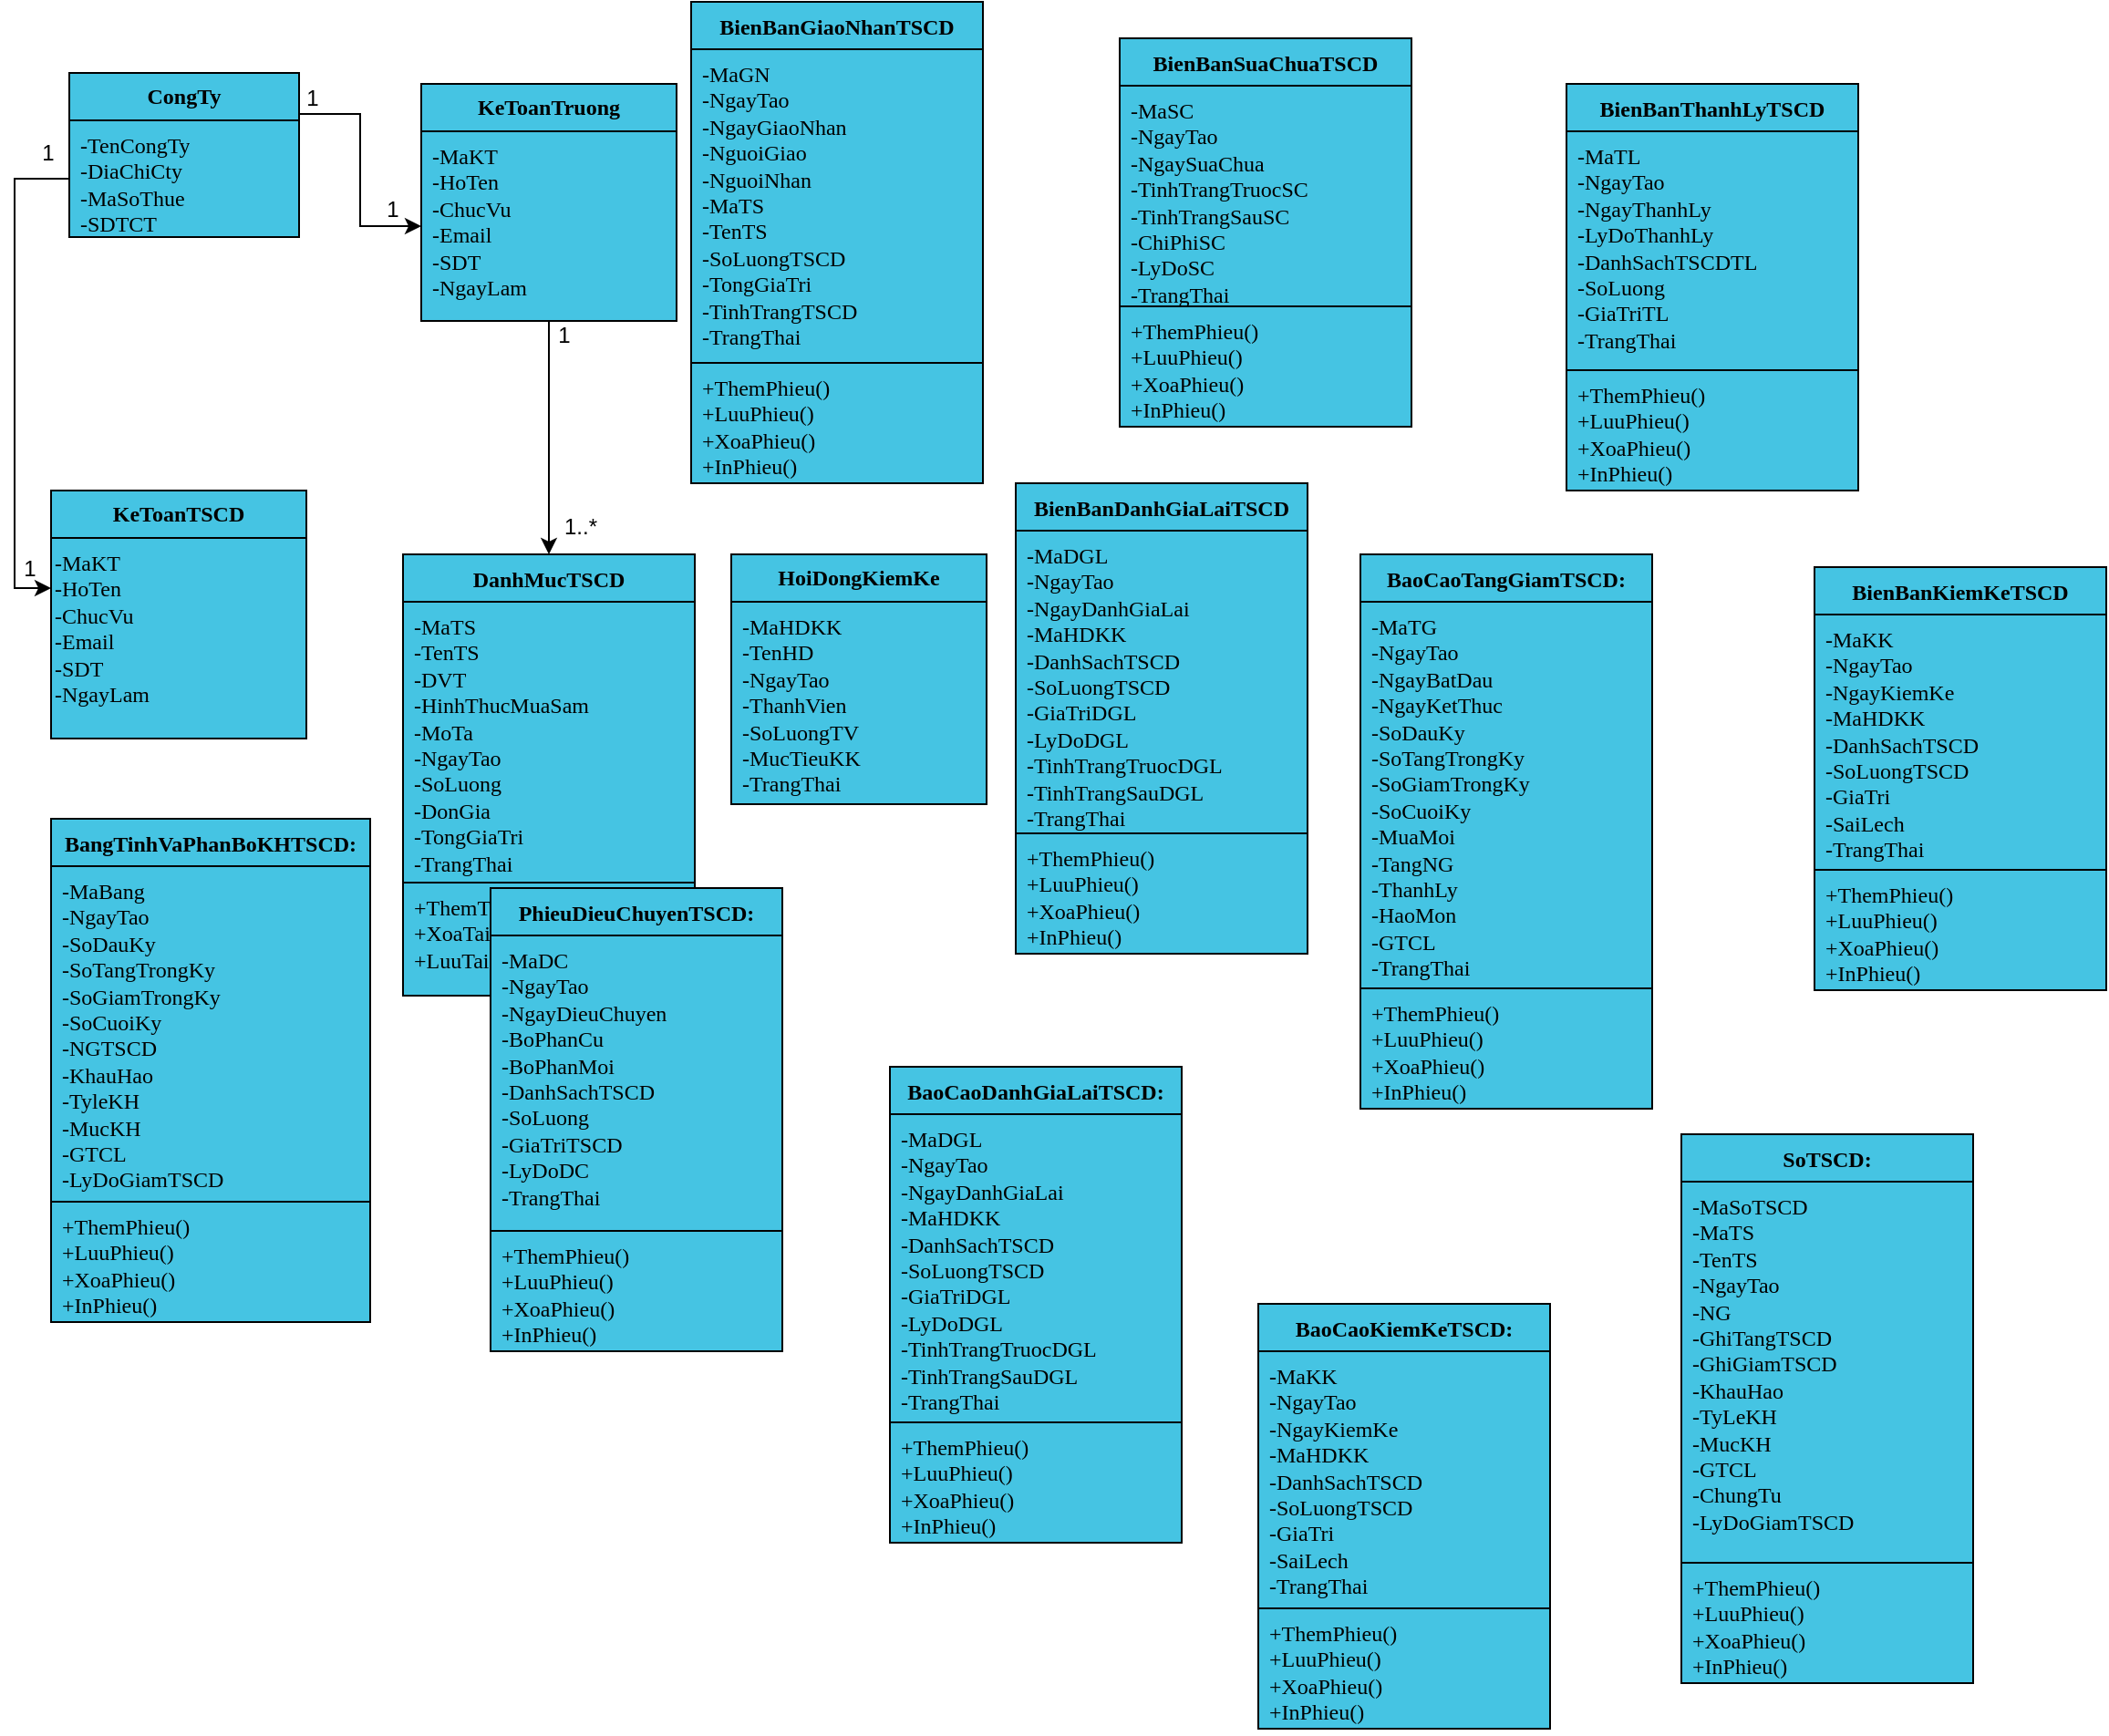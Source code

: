 <mxfile version="26.2.8">
  <diagram name="Page-1" id="2YBvvXClWsGukQMizWep">
    <mxGraphModel dx="1058" dy="358" grid="0" gridSize="10" guides="1" tooltips="1" connect="1" arrows="1" fold="1" page="1" pageScale="1" pageWidth="1100" pageHeight="850" math="0" shadow="0">
      <root>
        <mxCell id="0" />
        <mxCell id="1" parent="0" />
        <mxCell id="TjdgruIzrFf4UxmMu6ut-134" style="edgeStyle=orthogonalEdgeStyle;rounded=0;orthogonalLoop=1;jettySize=auto;html=1;exitX=1;exitY=0.25;exitDx=0;exitDy=0;" edge="1" parent="1" source="TjdgruIzrFf4UxmMu6ut-29" target="TjdgruIzrFf4UxmMu6ut-40">
          <mxGeometry relative="1" as="geometry" />
        </mxCell>
        <mxCell id="TjdgruIzrFf4UxmMu6ut-29" value="CongTy" style="swimlane;fontStyle=1;childLayout=stackLayout;horizontal=1;startSize=26;fillColor=light-dark(#45C4E3,#198CC4);horizontalStack=0;resizeParent=1;resizeParentMax=0;resizeLast=0;collapsible=1;marginBottom=0;whiteSpace=wrap;html=1;strokeColor=light-dark(#000000, #51afe7);swimlaneFillColor=default;fontColor=light-dark(#000000, #121212);fontFamily=Times New Roman;textShadow=0;gradientColor=none;" vertex="1" parent="1">
          <mxGeometry x="70" y="50" width="126" height="90" as="geometry" />
        </mxCell>
        <mxCell id="TjdgruIzrFf4UxmMu6ut-33" value="-TenCongTy&lt;br&gt;-DiaChiCty&amp;nbsp;&lt;div&gt;-MaSoThue&lt;/div&gt;&lt;div&gt;-SDTCT&lt;/div&gt;" style="text;strokeColor=light-dark(#000000, #51afe7);fillColor=light-dark(#45C4E3,#198CC4);align=left;verticalAlign=top;spacingLeft=4;spacingRight=4;overflow=hidden;rotatable=0;points=[[0,0.5],[1,0.5]];portConstraint=eastwest;whiteSpace=wrap;html=1;swimlaneFillColor=default;fontColor=light-dark(#000000, #121212);fontFamily=Times New Roman;textShadow=0;gradientColor=none;" vertex="1" parent="TjdgruIzrFf4UxmMu6ut-29">
          <mxGeometry y="26" width="126" height="64" as="geometry" />
        </mxCell>
        <mxCell id="TjdgruIzrFf4UxmMu6ut-34" value="KeToanTSCD" style="swimlane;fontStyle=1;childLayout=stackLayout;horizontal=1;startSize=26;fillColor=light-dark(#45C4E3,#198CC4);horizontalStack=0;resizeParent=1;resizeParentMax=0;resizeLast=0;collapsible=1;marginBottom=0;whiteSpace=wrap;html=1;strokeColor=light-dark(#000000, #51afe7);swimlaneFillColor=default;fontColor=light-dark(#000000, #121212);fontFamily=Times New Roman;textShadow=0;gradientColor=none;" vertex="1" parent="1">
          <mxGeometry x="60" y="279" width="140" height="136" as="geometry" />
        </mxCell>
        <mxCell id="TjdgruIzrFf4UxmMu6ut-38" value="-MaKT&#xa;-HoTen&#xa;-ChucVu&#xa;-Email&#xa;-SDT&#xa;-NgayLam" style="text;whiteSpace=wrap;fillColor=light-dark(#45C4E3,#198CC4);strokeColor=light-dark(#000000, #51afe7);swimlaneFillColor=default;fontColor=light-dark(#000000, #121212);fontFamily=Times New Roman;textShadow=0;gradientColor=none;" vertex="1" parent="TjdgruIzrFf4UxmMu6ut-34">
          <mxGeometry y="26" width="140" height="110" as="geometry" />
        </mxCell>
        <mxCell id="TjdgruIzrFf4UxmMu6ut-142" style="edgeStyle=orthogonalEdgeStyle;rounded=0;orthogonalLoop=1;jettySize=auto;html=1;entryX=0.5;entryY=0;entryDx=0;entryDy=0;" edge="1" parent="1" source="TjdgruIzrFf4UxmMu6ut-39" target="TjdgruIzrFf4UxmMu6ut-51">
          <mxGeometry relative="1" as="geometry" />
        </mxCell>
        <mxCell id="TjdgruIzrFf4UxmMu6ut-39" value="KeToanTruong" style="swimlane;fontStyle=1;childLayout=stackLayout;horizontal=1;startSize=26;fillColor=light-dark(#45C4E3,#198CC4);horizontalStack=0;resizeParent=1;resizeParentMax=0;resizeLast=0;collapsible=1;marginBottom=0;whiteSpace=wrap;html=1;strokeColor=light-dark(#000000, #51afe7);swimlaneFillColor=default;fontColor=light-dark(#000000, #121212);fontFamily=Times New Roman;textShadow=0;gradientColor=none;" vertex="1" parent="1">
          <mxGeometry x="263" y="56" width="140" height="130" as="geometry" />
        </mxCell>
        <mxCell id="TjdgruIzrFf4UxmMu6ut-40" value="&lt;div&gt;-MaKT&lt;/div&gt;&lt;div&gt;-HoTen&lt;/div&gt;&lt;div&gt;-ChucVu&lt;/div&gt;&lt;div&gt;-Email&lt;/div&gt;&lt;div&gt;-SDT&lt;/div&gt;&lt;div&gt;-NgayLam&lt;/div&gt;" style="text;strokeColor=light-dark(#000000, #51afe7);fillColor=light-dark(#45C4E3,#198CC4);align=left;verticalAlign=top;spacingLeft=4;spacingRight=4;overflow=hidden;rotatable=0;points=[[0,0.5],[1,0.5]];portConstraint=eastwest;whiteSpace=wrap;html=1;swimlaneFillColor=default;fontColor=light-dark(#000000, #121212);fontFamily=Times New Roman;textShadow=0;gradientColor=none;" vertex="1" parent="TjdgruIzrFf4UxmMu6ut-39">
          <mxGeometry y="26" width="140" height="104" as="geometry" />
        </mxCell>
        <mxCell id="TjdgruIzrFf4UxmMu6ut-51" value="DanhMucTSCD" style="swimlane;fontStyle=1;align=center;verticalAlign=top;childLayout=stackLayout;horizontal=1;startSize=26;horizontalStack=0;resizeParent=1;resizeParentMax=0;resizeLast=0;collapsible=1;marginBottom=0;whiteSpace=wrap;html=1;fillColor=light-dark(#45C4E3,#198CC4);strokeColor=light-dark(#000000, #51afe7);swimlaneFillColor=default;fontColor=light-dark(#000000, #121212);fontFamily=Times New Roman;textShadow=0;gradientColor=none;" vertex="1" parent="1">
          <mxGeometry x="253" y="314" width="160" height="242" as="geometry" />
        </mxCell>
        <mxCell id="TjdgruIzrFf4UxmMu6ut-52" value="-MaTS&lt;div&gt;-TenTS&lt;/div&gt;&lt;div&gt;-DVT&lt;/div&gt;&lt;div&gt;-HinhThucMuaSam&lt;/div&gt;&lt;div&gt;-MoTa&lt;/div&gt;&lt;div&gt;-NgayTao&lt;/div&gt;&lt;div&gt;-SoLuong&lt;/div&gt;&lt;div&gt;-DonGia&lt;/div&gt;&lt;div&gt;-TongGiaTri&lt;/div&gt;&lt;div&gt;-TrangThai&lt;/div&gt;" style="text;strokeColor=light-dark(#000000, #51afe7);fillColor=light-dark(#45C4E3,#198CC4);align=left;verticalAlign=top;spacingLeft=4;spacingRight=4;overflow=hidden;rotatable=0;points=[[0,0.5],[1,0.5]];portConstraint=eastwest;whiteSpace=wrap;html=1;swimlaneFillColor=default;fontColor=light-dark(#000000, #121212);fontFamily=Times New Roman;textShadow=0;gradientColor=none;" vertex="1" parent="TjdgruIzrFf4UxmMu6ut-51">
          <mxGeometry y="26" width="160" height="154" as="geometry" />
        </mxCell>
        <mxCell id="TjdgruIzrFf4UxmMu6ut-54" value="+ThemTaiSan()&lt;div&gt;+XoaTaiSan()&lt;/div&gt;&lt;div&gt;+LuuTaiSan()&lt;/div&gt;" style="text;strokeColor=light-dark(#000000, #51afe7);fillColor=light-dark(#45C4E3,#198CC4);align=left;verticalAlign=top;spacingLeft=4;spacingRight=4;overflow=hidden;rotatable=0;points=[[0,0.5],[1,0.5]];portConstraint=eastwest;whiteSpace=wrap;html=1;swimlaneFillColor=default;fontColor=light-dark(#000000, #121212);fontFamily=Times New Roman;textShadow=0;gradientColor=none;" vertex="1" parent="TjdgruIzrFf4UxmMu6ut-51">
          <mxGeometry y="180" width="160" height="62" as="geometry" />
        </mxCell>
        <mxCell id="TjdgruIzrFf4UxmMu6ut-55" value="BienBanGiaoNhanTSCD" style="swimlane;fontStyle=1;align=center;verticalAlign=top;childLayout=stackLayout;horizontal=1;startSize=26;horizontalStack=0;resizeParent=1;resizeParentMax=0;resizeLast=0;collapsible=1;marginBottom=0;whiteSpace=wrap;html=1;fillColor=light-dark(#45C4E3,#198CC4);strokeColor=light-dark(#000000, #51afe7);swimlaneFillColor=default;fontColor=light-dark(#000000, #121212);fontFamily=Times New Roman;textShadow=0;gradientColor=none;" vertex="1" parent="1">
          <mxGeometry x="411" y="11" width="160" height="264" as="geometry">
            <mxRectangle x="512" y="131" width="167" height="26" as="alternateBounds" />
          </mxGeometry>
        </mxCell>
        <mxCell id="TjdgruIzrFf4UxmMu6ut-56" value="-MaGN&lt;div&gt;-NgayTao&lt;/div&gt;&lt;div&gt;-NgayGiaoNhan&lt;/div&gt;&lt;div&gt;-NguoiGiao&lt;/div&gt;&lt;div&gt;-NguoiNhan&lt;/div&gt;&lt;div&gt;-MaTS&lt;/div&gt;&lt;div&gt;-TenTS&lt;/div&gt;&lt;div&gt;-SoLuongTSCD&lt;/div&gt;&lt;div&gt;-TongGiaTri&lt;/div&gt;&lt;div&gt;-TinhTrangTSCD&lt;/div&gt;&lt;div&gt;-TrangThai&lt;/div&gt;" style="text;strokeColor=light-dark(#000000, #51afe7);fillColor=light-dark(#45C4E3,#198CC4);align=left;verticalAlign=top;spacingLeft=4;spacingRight=4;overflow=hidden;rotatable=0;points=[[0,0.5],[1,0.5]];portConstraint=eastwest;whiteSpace=wrap;html=1;swimlaneFillColor=default;fontColor=light-dark(#000000, #121212);fontFamily=Times New Roman;textShadow=0;gradientColor=none;" vertex="1" parent="TjdgruIzrFf4UxmMu6ut-55">
          <mxGeometry y="26" width="160" height="172" as="geometry" />
        </mxCell>
        <mxCell id="TjdgruIzrFf4UxmMu6ut-58" value="+ThemPhieu()&lt;div&gt;+LuuPhieu()&lt;/div&gt;&lt;div&gt;+XoaPhieu()&lt;/div&gt;&lt;div&gt;+InPhieu()&lt;/div&gt;&lt;div&gt;&lt;br&gt;&lt;/div&gt;" style="text;strokeColor=light-dark(#000000, #51afe7);fillColor=light-dark(#45C4E3,#198CC4);align=left;verticalAlign=top;spacingLeft=4;spacingRight=4;overflow=hidden;rotatable=0;points=[[0,0.5],[1,0.5]];portConstraint=eastwest;whiteSpace=wrap;html=1;swimlaneFillColor=default;fontColor=light-dark(#000000, #121212);fontFamily=Times New Roman;textShadow=0;gradientColor=none;" vertex="1" parent="TjdgruIzrFf4UxmMu6ut-55">
          <mxGeometry y="198" width="160" height="66" as="geometry" />
        </mxCell>
        <mxCell id="TjdgruIzrFf4UxmMu6ut-63" value="BienBanSuaChuaTSCD" style="swimlane;fontStyle=1;align=center;verticalAlign=top;childLayout=stackLayout;horizontal=1;startSize=26;horizontalStack=0;resizeParent=1;resizeParentMax=0;resizeLast=0;collapsible=1;marginBottom=0;whiteSpace=wrap;html=1;fillColor=light-dark(#45C4E3,#198CC4);strokeColor=light-dark(#000000, #51afe7);swimlaneFillColor=default;fontColor=light-dark(#000000, #121212);fontFamily=Times New Roman;textShadow=0;gradientColor=none;" vertex="1" parent="1">
          <mxGeometry x="646" y="31" width="160" height="213" as="geometry" />
        </mxCell>
        <mxCell id="TjdgruIzrFf4UxmMu6ut-64" value="-MaSC&lt;div&gt;-NgayTao&lt;/div&gt;&lt;div&gt;-NgaySuaChua&lt;/div&gt;&lt;div&gt;-TinhTrangTruocSC&lt;/div&gt;&lt;div&gt;-TinhTrangSauSC&lt;/div&gt;&lt;div&gt;-ChiPhiSC&lt;/div&gt;&lt;div&gt;-LyDoSC&lt;/div&gt;&lt;div&gt;-TrangThai&lt;/div&gt;" style="text;strokeColor=light-dark(#000000, #51afe7);fillColor=light-dark(#45C4E3,#198CC4);align=left;verticalAlign=top;spacingLeft=4;spacingRight=4;overflow=hidden;rotatable=0;points=[[0,0.5],[1,0.5]];portConstraint=eastwest;whiteSpace=wrap;html=1;swimlaneFillColor=default;fontColor=light-dark(#000000, #121212);fontFamily=Times New Roman;textShadow=0;gradientColor=none;" vertex="1" parent="TjdgruIzrFf4UxmMu6ut-63">
          <mxGeometry y="26" width="160" height="121" as="geometry" />
        </mxCell>
        <mxCell id="TjdgruIzrFf4UxmMu6ut-104" value="+ThemPhieu()&lt;div&gt;+LuuPhieu()&lt;/div&gt;&lt;div&gt;+XoaPhieu()&lt;/div&gt;&lt;div&gt;+InPhieu()&lt;/div&gt;&lt;div&gt;&lt;br&gt;&lt;/div&gt;" style="text;strokeColor=light-dark(#000000, #51afe7);fillColor=light-dark(#45C4E3,#198CC4);align=left;verticalAlign=top;spacingLeft=4;spacingRight=4;overflow=hidden;rotatable=0;points=[[0,0.5],[1,0.5]];portConstraint=eastwest;whiteSpace=wrap;html=1;swimlaneFillColor=default;fontColor=light-dark(#000000, #121212);fontFamily=Times New Roman;textShadow=0;gradientColor=none;" vertex="1" parent="TjdgruIzrFf4UxmMu6ut-63">
          <mxGeometry y="147" width="160" height="66" as="geometry" />
        </mxCell>
        <mxCell id="TjdgruIzrFf4UxmMu6ut-68" value="BienBanThanhLyTSCD" style="swimlane;fontStyle=1;align=center;verticalAlign=top;childLayout=stackLayout;horizontal=1;startSize=26;horizontalStack=0;resizeParent=1;resizeParentMax=0;resizeLast=0;collapsible=1;marginBottom=0;whiteSpace=wrap;html=1;fillColor=light-dark(#45C4E3,#198CC4);strokeColor=light-dark(#000000, #51afe7);swimlaneFillColor=default;fontColor=light-dark(#000000, #121212);fontFamily=Times New Roman;textShadow=0;gradientColor=none;" vertex="1" parent="1">
          <mxGeometry x="891" y="56" width="160" height="223" as="geometry" />
        </mxCell>
        <mxCell id="TjdgruIzrFf4UxmMu6ut-69" value="-MaTL&lt;div&gt;-&lt;span style=&quot;background-color: transparent;&quot;&gt;NgayTao&lt;/span&gt;&lt;/div&gt;&lt;div&gt;&lt;span style=&quot;background-color: transparent;&quot;&gt;-&lt;/span&gt;&lt;span style=&quot;background-color: transparent;&quot;&gt;NgayThanhLy&lt;/span&gt;&lt;/div&gt;&lt;div&gt;&lt;span style=&quot;background-color: transparent;&quot;&gt;-LyDoThanhLy&amp;nbsp;&lt;/span&gt;&lt;/div&gt;&lt;div&gt;&lt;span style=&quot;background-color: transparent;&quot;&gt;-DanhSachTSCDTL&amp;nbsp;&lt;/span&gt;&lt;/div&gt;&lt;div&gt;&lt;span style=&quot;background-color: transparent;&quot;&gt;-SoLuong&lt;/span&gt;&lt;/div&gt;&lt;div&gt;&lt;span style=&quot;background-color: transparent;&quot;&gt;-GiaTriTL&lt;/span&gt;&lt;/div&gt;&lt;div&gt;&lt;span style=&quot;background-color: transparent;&quot;&gt;-TrangThai&lt;/span&gt;&lt;/div&gt;" style="text;strokeColor=light-dark(#000000, #51afe7);fillColor=light-dark(#45C4E3,#198CC4);align=left;verticalAlign=top;spacingLeft=4;spacingRight=4;overflow=hidden;rotatable=0;points=[[0,0.5],[1,0.5]];portConstraint=eastwest;whiteSpace=wrap;html=1;swimlaneFillColor=default;fontColor=light-dark(#000000, #121212);fontFamily=Times New Roman;textShadow=0;gradientColor=none;" vertex="1" parent="TjdgruIzrFf4UxmMu6ut-68">
          <mxGeometry y="26" width="160" height="131" as="geometry" />
        </mxCell>
        <mxCell id="TjdgruIzrFf4UxmMu6ut-102" value="+ThemPhieu()&lt;div&gt;+LuuPhieu()&lt;/div&gt;&lt;div&gt;+XoaPhieu()&lt;/div&gt;&lt;div&gt;+InPhieu()&lt;/div&gt;&lt;div&gt;&lt;br&gt;&lt;/div&gt;" style="text;strokeColor=light-dark(#000000, #51afe7);fillColor=light-dark(#45C4E3,#198CC4);align=left;verticalAlign=top;spacingLeft=4;spacingRight=4;overflow=hidden;rotatable=0;points=[[0,0.5],[1,0.5]];portConstraint=eastwest;whiteSpace=wrap;html=1;swimlaneFillColor=default;fontColor=light-dark(#000000, #121212);fontFamily=Times New Roman;textShadow=0;gradientColor=none;" vertex="1" parent="TjdgruIzrFf4UxmMu6ut-68">
          <mxGeometry y="157" width="160" height="66" as="geometry" />
        </mxCell>
        <mxCell id="TjdgruIzrFf4UxmMu6ut-73" value="BienBanKiemKeTSCD" style="swimlane;fontStyle=1;align=center;verticalAlign=top;childLayout=stackLayout;horizontal=1;startSize=26;horizontalStack=0;resizeParent=1;resizeParentMax=0;resizeLast=0;collapsible=1;marginBottom=0;whiteSpace=wrap;html=1;fontFamily=Times New Roman;fillColor=light-dark(#45C4E3,#198CC4);fontColor=light-dark(#000000, #121212);strokeColor=light-dark(#000000, #51afe7);swimlaneFillColor=default;textShadow=0;gradientColor=none;" vertex="1" parent="1">
          <mxGeometry x="1027" y="321" width="160" height="232" as="geometry" />
        </mxCell>
        <mxCell id="TjdgruIzrFf4UxmMu6ut-74" value="-MaKK&lt;div&gt;-NgayTao&lt;/div&gt;&lt;div&gt;-NgayKiemKe&lt;/div&gt;&lt;div&gt;-MaHDKK&lt;/div&gt;&lt;div&gt;-DanhSachTSCD&lt;/div&gt;&lt;div&gt;-SoLuongTSCD&lt;/div&gt;&lt;div&gt;-GiaTri&lt;/div&gt;&lt;div&gt;-SaiLech&lt;/div&gt;&lt;div&gt;-TrangThai&lt;/div&gt;" style="text;strokeColor=light-dark(#000000, #51afe7);fillColor=light-dark(#45C4E3,#198CC4);align=left;verticalAlign=top;spacingLeft=4;spacingRight=4;overflow=hidden;rotatable=0;points=[[0,0.5],[1,0.5]];portConstraint=eastwest;whiteSpace=wrap;html=1;fontFamily=Times New Roman;fontColor=light-dark(#000000, #121212);swimlaneFillColor=default;textShadow=0;gradientColor=none;" vertex="1" parent="TjdgruIzrFf4UxmMu6ut-73">
          <mxGeometry y="26" width="160" height="140" as="geometry" />
        </mxCell>
        <mxCell id="TjdgruIzrFf4UxmMu6ut-103" value="+ThemPhieu()&lt;div&gt;+LuuPhieu()&lt;/div&gt;&lt;div&gt;+XoaPhieu()&lt;/div&gt;&lt;div&gt;+InPhieu()&lt;/div&gt;&lt;div&gt;&lt;br&gt;&lt;/div&gt;" style="text;strokeColor=light-dark(#000000, #51afe7);fillColor=light-dark(#45C4E3,#198CC4);align=left;verticalAlign=top;spacingLeft=4;spacingRight=4;overflow=hidden;rotatable=0;points=[[0,0.5],[1,0.5]];portConstraint=eastwest;whiteSpace=wrap;html=1;fontFamily=Times New Roman;fontColor=light-dark(#000000, #121212);swimlaneFillColor=default;textShadow=0;gradientColor=none;" vertex="1" parent="TjdgruIzrFf4UxmMu6ut-73">
          <mxGeometry y="166" width="160" height="66" as="geometry" />
        </mxCell>
        <mxCell id="TjdgruIzrFf4UxmMu6ut-86" value="HoiDongKiemKe" style="swimlane;fontStyle=1;childLayout=stackLayout;horizontal=1;startSize=26;fillColor=light-dark(#45C4E3,#198CC4);horizontalStack=0;resizeParent=1;resizeParentMax=0;resizeLast=0;collapsible=1;marginBottom=0;whiteSpace=wrap;html=1;strokeColor=light-dark(#000000, #51afe7);swimlaneFillColor=default;fontColor=light-dark(#000000, #121212);fontFamily=Times New Roman;textShadow=0;gradientColor=none;" vertex="1" parent="1">
          <mxGeometry x="433" y="314" width="140" height="137" as="geometry" />
        </mxCell>
        <mxCell id="TjdgruIzrFf4UxmMu6ut-87" value="-MaHDKK&lt;div&gt;-TenHD&lt;/div&gt;&lt;div&gt;-NgayTao&lt;/div&gt;&lt;div&gt;-ThanhVien&lt;/div&gt;&lt;div&gt;-SoLuongTV&lt;/div&gt;&lt;div&gt;-MucTieuKK&lt;/div&gt;&lt;div&gt;&lt;span style=&quot;background-color: transparent;&quot;&gt;-TrangThai&lt;/span&gt;&lt;/div&gt;" style="text;strokeColor=light-dark(#000000, #51afe7);fillColor=light-dark(#45C4E3,#198CC4);align=left;verticalAlign=top;spacingLeft=4;spacingRight=4;overflow=hidden;rotatable=0;points=[[0,0.5],[1,0.5]];portConstraint=eastwest;whiteSpace=wrap;html=1;swimlaneFillColor=default;fontColor=light-dark(#000000, #121212);fontFamily=Times New Roman;textShadow=0;gradientColor=none;" vertex="1" parent="TjdgruIzrFf4UxmMu6ut-86">
          <mxGeometry y="26" width="140" height="111" as="geometry" />
        </mxCell>
        <mxCell id="TjdgruIzrFf4UxmMu6ut-91" value="BienBanDanhGiaLaiTSCD" style="swimlane;fontStyle=1;align=center;verticalAlign=top;childLayout=stackLayout;horizontal=1;startSize=26;horizontalStack=0;resizeParent=1;resizeParentMax=0;resizeLast=0;collapsible=1;marginBottom=0;whiteSpace=wrap;html=1;fillColor=light-dark(#45C4E3,#198CC4);strokeColor=light-dark(#000000, #51afe7);swimlaneFillColor=default;fontColor=light-dark(#000000, #121212);fontFamily=Times New Roman;textShadow=0;gradientColor=none;" vertex="1" parent="1">
          <mxGeometry x="589" y="275" width="160" height="258" as="geometry" />
        </mxCell>
        <mxCell id="TjdgruIzrFf4UxmMu6ut-92" value="-MaDGL&lt;div&gt;-NgayTao&lt;/div&gt;&lt;div&gt;-NgayDanhGiaLai&lt;/div&gt;&lt;div&gt;-MaHDKK&lt;/div&gt;&lt;div&gt;-DanhSachTSCD&lt;/div&gt;&lt;div&gt;-SoLuongTSCD&lt;/div&gt;&lt;div&gt;-GiaTriDGL&lt;/div&gt;&lt;div&gt;-LyDoDGL&lt;/div&gt;&lt;div&gt;-TinhTrangTruocDGL&lt;/div&gt;&lt;div&gt;-TinhTrangSauDGL&lt;/div&gt;&lt;div&gt;&lt;span style=&quot;background-color: transparent;&quot;&gt;-TrangThai&lt;/span&gt;&lt;/div&gt;" style="text;strokeColor=light-dark(#000000, #51afe7);fillColor=light-dark(#45C4E3,#198CC4);align=left;verticalAlign=top;spacingLeft=4;spacingRight=4;overflow=hidden;rotatable=0;points=[[0,0.5],[1,0.5]];portConstraint=eastwest;whiteSpace=wrap;html=1;swimlaneFillColor=default;fontColor=light-dark(#000000, #121212);fontFamily=Times New Roman;textShadow=0;gradientColor=none;" vertex="1" parent="TjdgruIzrFf4UxmMu6ut-91">
          <mxGeometry y="26" width="160" height="166" as="geometry" />
        </mxCell>
        <mxCell id="TjdgruIzrFf4UxmMu6ut-101" value="+ThemPhieu()&lt;div&gt;+LuuPhieu()&lt;/div&gt;&lt;div&gt;+XoaPhieu()&lt;/div&gt;&lt;div&gt;+InPhieu()&lt;/div&gt;&lt;div&gt;&lt;br&gt;&lt;/div&gt;" style="text;strokeColor=light-dark(#000000, #51afe7);fillColor=light-dark(#45C4E3,#198CC4);align=left;verticalAlign=top;spacingLeft=4;spacingRight=4;overflow=hidden;rotatable=0;points=[[0,0.5],[1,0.5]];portConstraint=eastwest;whiteSpace=wrap;html=1;swimlaneFillColor=default;fontColor=light-dark(#000000, #121212);fontFamily=Times New Roman;textShadow=0;gradientColor=none;" vertex="1" parent="TjdgruIzrFf4UxmMu6ut-91">
          <mxGeometry y="192" width="160" height="66" as="geometry" />
        </mxCell>
        <mxCell id="TjdgruIzrFf4UxmMu6ut-96" value="PhieuDieuChuyenTSCD:" style="swimlane;fontStyle=1;align=center;verticalAlign=top;childLayout=stackLayout;horizontal=1;startSize=26;horizontalStack=0;resizeParent=1;resizeParentMax=0;resizeLast=0;collapsible=1;marginBottom=0;whiteSpace=wrap;html=1;fillColor=light-dark(#45C4E3,#198CC4);strokeColor=light-dark(#000000, #51afe7);swimlaneFillColor=default;fontColor=light-dark(#000000, #121212);fontFamily=Times New Roman;textShadow=0;gradientColor=none;" vertex="1" parent="1">
          <mxGeometry x="301" y="497" width="160" height="254" as="geometry" />
        </mxCell>
        <mxCell id="TjdgruIzrFf4UxmMu6ut-97" value="-MaDC&lt;div&gt;-NgayTao&lt;/div&gt;&lt;div&gt;-NgayDieuChuyen&lt;/div&gt;&lt;div&gt;-BoPhanCu&lt;/div&gt;&lt;div&gt;-BoPhanMoi&lt;/div&gt;&lt;div&gt;-DanhSachTSCD&lt;/div&gt;&lt;div&gt;-SoLuong&lt;/div&gt;&lt;div&gt;-GiaTriTSCD&lt;/div&gt;&lt;div&gt;-LyDoDC&lt;/div&gt;&lt;div&gt;-TrangThai&lt;/div&gt;" style="text;strokeColor=light-dark(#000000, #51afe7);fillColor=light-dark(#45C4E3,#198CC4);align=left;verticalAlign=top;spacingLeft=4;spacingRight=4;overflow=hidden;rotatable=0;points=[[0,0.5],[1,0.5]];portConstraint=eastwest;whiteSpace=wrap;html=1;swimlaneFillColor=default;fontColor=light-dark(#000000, #121212);fontFamily=Times New Roman;textShadow=0;gradientColor=none;" vertex="1" parent="TjdgruIzrFf4UxmMu6ut-96">
          <mxGeometry y="26" width="160" height="162" as="geometry" />
        </mxCell>
        <mxCell id="TjdgruIzrFf4UxmMu6ut-105" value="+ThemPhieu()&lt;div&gt;+LuuPhieu()&lt;/div&gt;&lt;div&gt;+XoaPhieu()&lt;/div&gt;&lt;div&gt;+InPhieu()&lt;/div&gt;&lt;div&gt;&lt;br&gt;&lt;/div&gt;" style="text;strokeColor=light-dark(#000000, #51afe7);fillColor=light-dark(#45C4E3,#198CC4);align=left;verticalAlign=top;spacingLeft=4;spacingRight=4;overflow=hidden;rotatable=0;points=[[0,0.5],[1,0.5]];portConstraint=eastwest;whiteSpace=wrap;html=1;swimlaneFillColor=default;fontColor=light-dark(#000000, #121212);fontFamily=Times New Roman;textShadow=0;gradientColor=none;" vertex="1" parent="TjdgruIzrFf4UxmMu6ut-96">
          <mxGeometry y="188" width="160" height="66" as="geometry" />
        </mxCell>
        <mxCell id="TjdgruIzrFf4UxmMu6ut-106" value="BaoCaoTangGiamTSCD:" style="swimlane;fontStyle=1;align=center;verticalAlign=top;childLayout=stackLayout;horizontal=1;startSize=26;horizontalStack=0;resizeParent=1;resizeParentMax=0;resizeLast=0;collapsible=1;marginBottom=0;whiteSpace=wrap;html=1;fillColor=light-dark(#45C4E3,#198CC4);strokeColor=light-dark(#000000, #51afe7);swimlaneFillColor=default;fontColor=light-dark(#000000, #121212);fontFamily=Times New Roman;textShadow=0;gradientColor=none;" vertex="1" parent="1">
          <mxGeometry x="778" y="314" width="160" height="304" as="geometry" />
        </mxCell>
        <mxCell id="TjdgruIzrFf4UxmMu6ut-107" value="-MaTG&lt;div&gt;-NgayTao&lt;/div&gt;&lt;div&gt;-NgayBatDau&lt;/div&gt;&lt;div&gt;-NgayKetThuc&lt;/div&gt;&lt;div&gt;-SoDauKy&lt;/div&gt;&lt;div&gt;-SoTangTrongKy&lt;/div&gt;&lt;div&gt;-SoGiamTrongKy&lt;/div&gt;&lt;div&gt;-SoCuoiKy&lt;/div&gt;&lt;div&gt;-MuaMoi&lt;/div&gt;&lt;div&gt;-TangNG&lt;/div&gt;&lt;div&gt;-ThanhLy&lt;/div&gt;&lt;div&gt;-HaoMon&lt;/div&gt;&lt;div&gt;-GTCL&lt;/div&gt;&lt;div&gt;-TrangThai&lt;/div&gt;" style="text;strokeColor=light-dark(#000000, #51afe7);fillColor=light-dark(#45C4E3,#198CC4);align=left;verticalAlign=top;spacingLeft=4;spacingRight=4;overflow=hidden;rotatable=0;points=[[0,0.5],[1,0.5]];portConstraint=eastwest;whiteSpace=wrap;html=1;swimlaneFillColor=default;fontColor=light-dark(#000000, #121212);fontFamily=Times New Roman;textShadow=0;gradientColor=none;" vertex="1" parent="TjdgruIzrFf4UxmMu6ut-106">
          <mxGeometry y="26" width="160" height="212" as="geometry" />
        </mxCell>
        <mxCell id="TjdgruIzrFf4UxmMu6ut-110" value="+ThemPhieu()&lt;div&gt;+LuuPhieu()&lt;/div&gt;&lt;div&gt;+XoaPhieu()&lt;/div&gt;&lt;div&gt;+InPhieu()&lt;/div&gt;&lt;div&gt;&lt;br&gt;&lt;/div&gt;" style="text;strokeColor=light-dark(#000000, #51afe7);fillColor=light-dark(#45C4E3,#198CC4);align=left;verticalAlign=top;spacingLeft=4;spacingRight=4;overflow=hidden;rotatable=0;points=[[0,0.5],[1,0.5]];portConstraint=eastwest;whiteSpace=wrap;html=1;swimlaneFillColor=default;fontColor=light-dark(#000000, #121212);fontFamily=Times New Roman;textShadow=0;gradientColor=none;" vertex="1" parent="TjdgruIzrFf4UxmMu6ut-106">
          <mxGeometry y="238" width="160" height="66" as="geometry" />
        </mxCell>
        <mxCell id="TjdgruIzrFf4UxmMu6ut-111" value="BaoCaoKiemKeTSCD:" style="swimlane;fontStyle=1;align=center;verticalAlign=top;childLayout=stackLayout;horizontal=1;startSize=26;horizontalStack=0;resizeParent=1;resizeParentMax=0;resizeLast=0;collapsible=1;marginBottom=0;whiteSpace=wrap;html=1;fillColor=light-dark(#45C4E3,#198CC4);strokeColor=light-dark(#000000, #51afe7);swimlaneFillColor=default;fontColor=light-dark(#000000, #121212);fontFamily=Times New Roman;textShadow=0;gradientColor=none;" vertex="1" parent="1">
          <mxGeometry x="722" y="725" width="160" height="233" as="geometry" />
        </mxCell>
        <mxCell id="TjdgruIzrFf4UxmMu6ut-112" value="-MaKK&lt;div&gt;-NgayTao&lt;/div&gt;&lt;div&gt;-NgayKiemKe&lt;/div&gt;&lt;div&gt;-MaHDKK&lt;/div&gt;&lt;div&gt;-DanhSachTSCD&lt;/div&gt;&lt;div&gt;-SoLuongTSCD&lt;/div&gt;&lt;div&gt;-GiaTri&lt;/div&gt;&lt;div&gt;-SaiLech&lt;/div&gt;&lt;div&gt;-TrangThai&lt;/div&gt;" style="text;strokeColor=light-dark(#000000, #51afe7);fillColor=light-dark(#45C4E3,#198CC4);align=left;verticalAlign=top;spacingLeft=4;spacingRight=4;overflow=hidden;rotatable=0;points=[[0,0.5],[1,0.5]];portConstraint=eastwest;whiteSpace=wrap;html=1;swimlaneFillColor=default;fontColor=light-dark(#000000, #121212);fontFamily=Times New Roman;textShadow=0;gradientColor=none;" vertex="1" parent="TjdgruIzrFf4UxmMu6ut-111">
          <mxGeometry y="26" width="160" height="141" as="geometry" />
        </mxCell>
        <mxCell id="TjdgruIzrFf4UxmMu6ut-115" value="+ThemPhieu()&lt;div&gt;+LuuPhieu()&lt;/div&gt;&lt;div&gt;+XoaPhieu()&lt;/div&gt;&lt;div&gt;+InPhieu()&lt;/div&gt;&lt;div&gt;&lt;br&gt;&lt;/div&gt;" style="text;strokeColor=light-dark(#000000, #51afe7);fillColor=light-dark(#45C4E3,#198CC4);align=left;verticalAlign=top;spacingLeft=4;spacingRight=4;overflow=hidden;rotatable=0;points=[[0,0.5],[1,0.5]];portConstraint=eastwest;whiteSpace=wrap;html=1;swimlaneFillColor=default;fontColor=light-dark(#000000, #121212);fontFamily=Times New Roman;textShadow=0;gradientColor=none;" vertex="1" parent="TjdgruIzrFf4UxmMu6ut-111">
          <mxGeometry y="167" width="160" height="66" as="geometry" />
        </mxCell>
        <mxCell id="TjdgruIzrFf4UxmMu6ut-117" value="BaoCaoDanhGiaLaiTSCD:" style="swimlane;fontStyle=1;align=center;verticalAlign=top;childLayout=stackLayout;horizontal=1;startSize=26;horizontalStack=0;resizeParent=1;resizeParentMax=0;resizeLast=0;collapsible=1;marginBottom=0;whiteSpace=wrap;html=1;fillColor=light-dark(#45C4E3,#198CC4);strokeColor=light-dark(#000000, #51afe7);swimlaneFillColor=default;fontColor=light-dark(#000000, #121212);fontFamily=Times New Roman;textShadow=0;gradientColor=none;" vertex="1" parent="1">
          <mxGeometry x="520" y="595" width="160" height="261" as="geometry" />
        </mxCell>
        <mxCell id="TjdgruIzrFf4UxmMu6ut-118" value="-MaDGL&lt;div&gt;-NgayTao&lt;/div&gt;&lt;div&gt;-NgayDanhGiaLai&lt;/div&gt;&lt;div&gt;-MaHDKK&lt;/div&gt;&lt;div&gt;-DanhSachTSCD&lt;/div&gt;&lt;div&gt;-SoLuongTSCD&lt;/div&gt;&lt;div&gt;-GiaTriDGL&lt;/div&gt;&lt;div&gt;-LyDoDGL&lt;/div&gt;&lt;div&gt;-TinhTrangTruocDGL&lt;/div&gt;&lt;div&gt;&lt;span style=&quot;background-color: transparent;&quot;&gt;-TinhTrangSauDGL&lt;/span&gt;&lt;/div&gt;&lt;div&gt;&lt;span style=&quot;background-color: transparent;&quot;&gt;-TrangThai&lt;/span&gt;&lt;/div&gt;" style="text;strokeColor=light-dark(#000000, #51afe7);fillColor=light-dark(#45C4E3,#198CC4);align=left;verticalAlign=top;spacingLeft=4;spacingRight=4;overflow=hidden;rotatable=0;points=[[0,0.5],[1,0.5]];portConstraint=eastwest;whiteSpace=wrap;html=1;swimlaneFillColor=default;fontColor=light-dark(#000000, #121212);fontFamily=Times New Roman;textShadow=0;gradientColor=none;" vertex="1" parent="TjdgruIzrFf4UxmMu6ut-117">
          <mxGeometry y="26" width="160" height="169" as="geometry" />
        </mxCell>
        <mxCell id="TjdgruIzrFf4UxmMu6ut-121" value="+ThemPhieu()&lt;div&gt;+LuuPhieu()&lt;/div&gt;&lt;div&gt;+XoaPhieu()&lt;/div&gt;&lt;div&gt;+InPhieu()&lt;/div&gt;&lt;div&gt;&lt;br&gt;&lt;/div&gt;" style="text;strokeColor=light-dark(#000000, #51afe7);fillColor=light-dark(#45C4E3,#198CC4);align=left;verticalAlign=top;spacingLeft=4;spacingRight=4;overflow=hidden;rotatable=0;points=[[0,0.5],[1,0.5]];portConstraint=eastwest;whiteSpace=wrap;html=1;swimlaneFillColor=default;fontColor=light-dark(#000000, #121212);fontFamily=Times New Roman;textShadow=0;gradientColor=none;" vertex="1" parent="TjdgruIzrFf4UxmMu6ut-117">
          <mxGeometry y="195" width="160" height="66" as="geometry" />
        </mxCell>
        <mxCell id="TjdgruIzrFf4UxmMu6ut-122" value="SoTSCD:" style="swimlane;fontStyle=1;align=center;verticalAlign=top;childLayout=stackLayout;horizontal=1;startSize=26;horizontalStack=0;resizeParent=1;resizeParentMax=0;resizeLast=0;collapsible=1;marginBottom=0;whiteSpace=wrap;html=1;fillColor=light-dark(#45C4E3,#198CC4);strokeColor=light-dark(#000000, #51afe7);swimlaneFillColor=default;fontColor=light-dark(#000000, #121212);fontFamily=Times New Roman;textShadow=0;gradientColor=none;" vertex="1" parent="1">
          <mxGeometry x="954" y="632" width="160" height="301" as="geometry" />
        </mxCell>
        <mxCell id="TjdgruIzrFf4UxmMu6ut-123" value="-MaSoTSCD&lt;div&gt;-MaTS&lt;/div&gt;&lt;div&gt;-TenTS&lt;/div&gt;&lt;div&gt;-NgayTao&lt;/div&gt;&lt;div&gt;-NG&lt;/div&gt;&lt;div&gt;-GhiTangTSCD&lt;/div&gt;&lt;div&gt;-GhiGiamTSCD&lt;/div&gt;&lt;div&gt;-KhauHao&lt;/div&gt;&lt;div&gt;-TyLeKH&lt;/div&gt;&lt;div&gt;&lt;span style=&quot;background-color: transparent;&quot;&gt;-MucKH&lt;/span&gt;&lt;/div&gt;&lt;div&gt;&lt;span style=&quot;background-color: transparent;&quot;&gt;-GTCL&lt;/span&gt;&lt;/div&gt;&lt;div&gt;&lt;span style=&quot;background-color: transparent;&quot;&gt;-ChungTu&lt;/span&gt;&lt;/div&gt;&lt;div&gt;&lt;span style=&quot;background-color: transparent;&quot;&gt;-LyDoGiamTSCD&lt;/span&gt;&lt;/div&gt;" style="text;strokeColor=light-dark(#000000, #51afe7);fillColor=light-dark(#45C4E3,#198CC4);align=left;verticalAlign=top;spacingLeft=4;spacingRight=4;overflow=hidden;rotatable=0;points=[[0,0.5],[1,0.5]];portConstraint=eastwest;whiteSpace=wrap;html=1;swimlaneFillColor=default;fontColor=light-dark(#000000, #121212);fontFamily=Times New Roman;textShadow=0;gradientColor=none;" vertex="1" parent="TjdgruIzrFf4UxmMu6ut-122">
          <mxGeometry y="26" width="160" height="209" as="geometry" />
        </mxCell>
        <mxCell id="TjdgruIzrFf4UxmMu6ut-126" value="+ThemPhieu()&lt;div&gt;+LuuPhieu()&lt;/div&gt;&lt;div&gt;+XoaPhieu()&lt;/div&gt;&lt;div&gt;+InPhieu()&lt;/div&gt;&lt;div&gt;&lt;br&gt;&lt;/div&gt;" style="text;strokeColor=light-dark(#000000, #51afe7);fillColor=light-dark(#45C4E3,#198CC4);align=left;verticalAlign=top;spacingLeft=4;spacingRight=4;overflow=hidden;rotatable=0;points=[[0,0.5],[1,0.5]];portConstraint=eastwest;whiteSpace=wrap;html=1;swimlaneFillColor=default;fontColor=light-dark(#000000, #121212);fontFamily=Times New Roman;textShadow=0;gradientColor=none;" vertex="1" parent="TjdgruIzrFf4UxmMu6ut-122">
          <mxGeometry y="235" width="160" height="66" as="geometry" />
        </mxCell>
        <mxCell id="TjdgruIzrFf4UxmMu6ut-127" value="BangTinhVaPhanBoKHTSCD:" style="swimlane;fontStyle=1;align=center;verticalAlign=top;childLayout=stackLayout;horizontal=1;startSize=26;horizontalStack=0;resizeParent=1;resizeParentMax=0;resizeLast=0;collapsible=1;marginBottom=0;whiteSpace=wrap;html=1;fillColor=light-dark(#45C4E3,#198CC4);strokeColor=light-dark(#000000, #51afe7);swimlaneFillColor=default;fontColor=light-dark(#000000, #121212);fontFamily=Times New Roman;textShadow=0;gradientColor=none;" vertex="1" parent="1">
          <mxGeometry x="60" y="459" width="175" height="276" as="geometry" />
        </mxCell>
        <mxCell id="TjdgruIzrFf4UxmMu6ut-128" value="-&lt;span style=&quot;background-color: transparent;&quot;&gt;MaBang&lt;/span&gt;&lt;div&gt;&lt;span style=&quot;background-color: transparent;&quot;&gt;-NgayTao&lt;/span&gt;&lt;/div&gt;&lt;div&gt;&lt;span style=&quot;background-color: transparent;&quot;&gt;-SoDauKy&lt;/span&gt;&lt;/div&gt;&lt;div&gt;&lt;span style=&quot;background-color: transparent;&quot;&gt;-SoTangTrongKy&amp;nbsp;&lt;/span&gt;&lt;/div&gt;&lt;div&gt;&lt;span style=&quot;background-color: transparent;&quot;&gt;-SoGiamTrongKy&lt;/span&gt;&lt;/div&gt;&lt;div&gt;&lt;span style=&quot;background-color: transparent;&quot;&gt;-SoCuoiKy&lt;/span&gt;&lt;/div&gt;&lt;div&gt;&lt;span style=&quot;background-color: transparent;&quot;&gt;-NGTSCD&lt;/span&gt;&lt;/div&gt;&lt;div&gt;&lt;span style=&quot;background-color: transparent;&quot;&gt;-KhauHao&lt;/span&gt;&lt;/div&gt;&lt;div&gt;&lt;span style=&quot;background-color: transparent;&quot;&gt;-TyleKH&lt;/span&gt;&lt;/div&gt;&lt;div&gt;&lt;span style=&quot;background-color: transparent;&quot;&gt;-MucKH&lt;/span&gt;&lt;/div&gt;&lt;div&gt;&lt;span style=&quot;background-color: transparent;&quot;&gt;-GTCL&lt;/span&gt;&lt;/div&gt;&lt;div&gt;&lt;span style=&quot;background-color: transparent;&quot;&gt;-LyDoGiamTSCD&lt;/span&gt;&lt;/div&gt;" style="text;strokeColor=light-dark(#000000, #51afe7);fillColor=light-dark(#45C4E3,#198CC4);align=left;verticalAlign=top;spacingLeft=4;spacingRight=4;overflow=hidden;rotatable=0;points=[[0,0.5],[1,0.5]];portConstraint=eastwest;whiteSpace=wrap;html=1;swimlaneFillColor=default;fontColor=light-dark(#000000, #121212);fontFamily=Times New Roman;textShadow=0;gradientColor=none;" vertex="1" parent="TjdgruIzrFf4UxmMu6ut-127">
          <mxGeometry y="26" width="175" height="184" as="geometry" />
        </mxCell>
        <mxCell id="TjdgruIzrFf4UxmMu6ut-131" value="+ThemPhieu()&lt;div&gt;+LuuPhieu()&lt;/div&gt;&lt;div&gt;+XoaPhieu()&lt;/div&gt;&lt;div&gt;+InPhieu()&lt;/div&gt;&lt;div&gt;&lt;br&gt;&lt;/div&gt;" style="text;strokeColor=light-dark(#000000, #51afe7);fillColor=light-dark(#45C4E3,#198CC4);align=left;verticalAlign=top;spacingLeft=4;spacingRight=4;overflow=hidden;rotatable=0;points=[[0,0.5],[1,0.5]];portConstraint=eastwest;whiteSpace=wrap;html=1;swimlaneFillColor=default;fontColor=light-dark(#000000, #121212);fontFamily=Times New Roman;textShadow=0;gradientColor=none;" vertex="1" parent="TjdgruIzrFf4UxmMu6ut-127">
          <mxGeometry y="210" width="175" height="66" as="geometry" />
        </mxCell>
        <mxCell id="TjdgruIzrFf4UxmMu6ut-135" style="edgeStyle=orthogonalEdgeStyle;rounded=0;orthogonalLoop=1;jettySize=auto;html=1;exitX=0;exitY=0.5;exitDx=0;exitDy=0;entryX=0;entryY=0.25;entryDx=0;entryDy=0;" edge="1" parent="1" source="TjdgruIzrFf4UxmMu6ut-33" target="TjdgruIzrFf4UxmMu6ut-38">
          <mxGeometry relative="1" as="geometry">
            <mxPoint x="29" y="401" as="targetPoint" />
          </mxGeometry>
        </mxCell>
        <mxCell id="TjdgruIzrFf4UxmMu6ut-137" value="1" style="text;html=1;align=center;verticalAlign=middle;resizable=0;points=[];autosize=1;strokeColor=none;fillColor=none;" vertex="1" parent="1">
          <mxGeometry x="190" y="51" width="25" height="26" as="geometry" />
        </mxCell>
        <mxCell id="TjdgruIzrFf4UxmMu6ut-138" value="1" style="text;html=1;align=center;verticalAlign=middle;resizable=0;points=[];autosize=1;strokeColor=none;fillColor=none;" vertex="1" parent="1">
          <mxGeometry x="234" y="112" width="25" height="26" as="geometry" />
        </mxCell>
        <mxCell id="TjdgruIzrFf4UxmMu6ut-139" value="1" style="text;html=1;align=center;verticalAlign=middle;resizable=0;points=[];autosize=1;strokeColor=none;fillColor=none;" vertex="1" parent="1">
          <mxGeometry x="45" y="81" width="25" height="26" as="geometry" />
        </mxCell>
        <mxCell id="TjdgruIzrFf4UxmMu6ut-140" value="1" style="text;html=1;align=center;verticalAlign=middle;resizable=0;points=[];autosize=1;strokeColor=none;fillColor=none;" vertex="1" parent="1">
          <mxGeometry x="35" y="309" width="25" height="26" as="geometry" />
        </mxCell>
        <mxCell id="TjdgruIzrFf4UxmMu6ut-143" value="1" style="text;html=1;align=center;verticalAlign=middle;resizable=0;points=[];autosize=1;strokeColor=none;fillColor=none;" vertex="1" parent="1">
          <mxGeometry x="328" y="181" width="25" height="26" as="geometry" />
        </mxCell>
        <mxCell id="TjdgruIzrFf4UxmMu6ut-144" value="1..*" style="text;html=1;align=center;verticalAlign=middle;resizable=0;points=[];autosize=1;strokeColor=none;fillColor=none;" vertex="1" parent="1">
          <mxGeometry x="332" y="286" width="36" height="26" as="geometry" />
        </mxCell>
      </root>
    </mxGraphModel>
  </diagram>
</mxfile>
